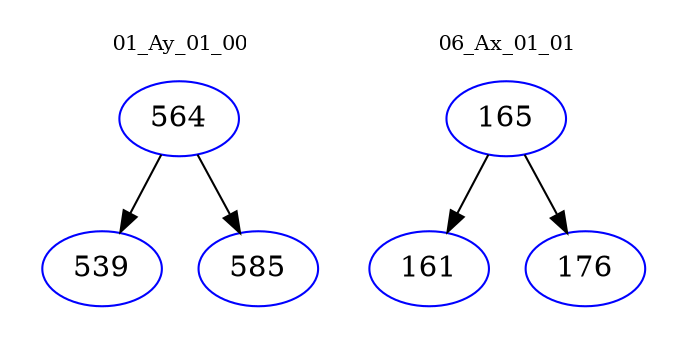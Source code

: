 digraph{
subgraph cluster_0 {
color = white
label = "01_Ay_01_00";
fontsize=10;
T0_564 [label="564", color="blue"]
T0_564 -> T0_539 [color="black"]
T0_539 [label="539", color="blue"]
T0_564 -> T0_585 [color="black"]
T0_585 [label="585", color="blue"]
}
subgraph cluster_1 {
color = white
label = "06_Ax_01_01";
fontsize=10;
T1_165 [label="165", color="blue"]
T1_165 -> T1_161 [color="black"]
T1_161 [label="161", color="blue"]
T1_165 -> T1_176 [color="black"]
T1_176 [label="176", color="blue"]
}
}
